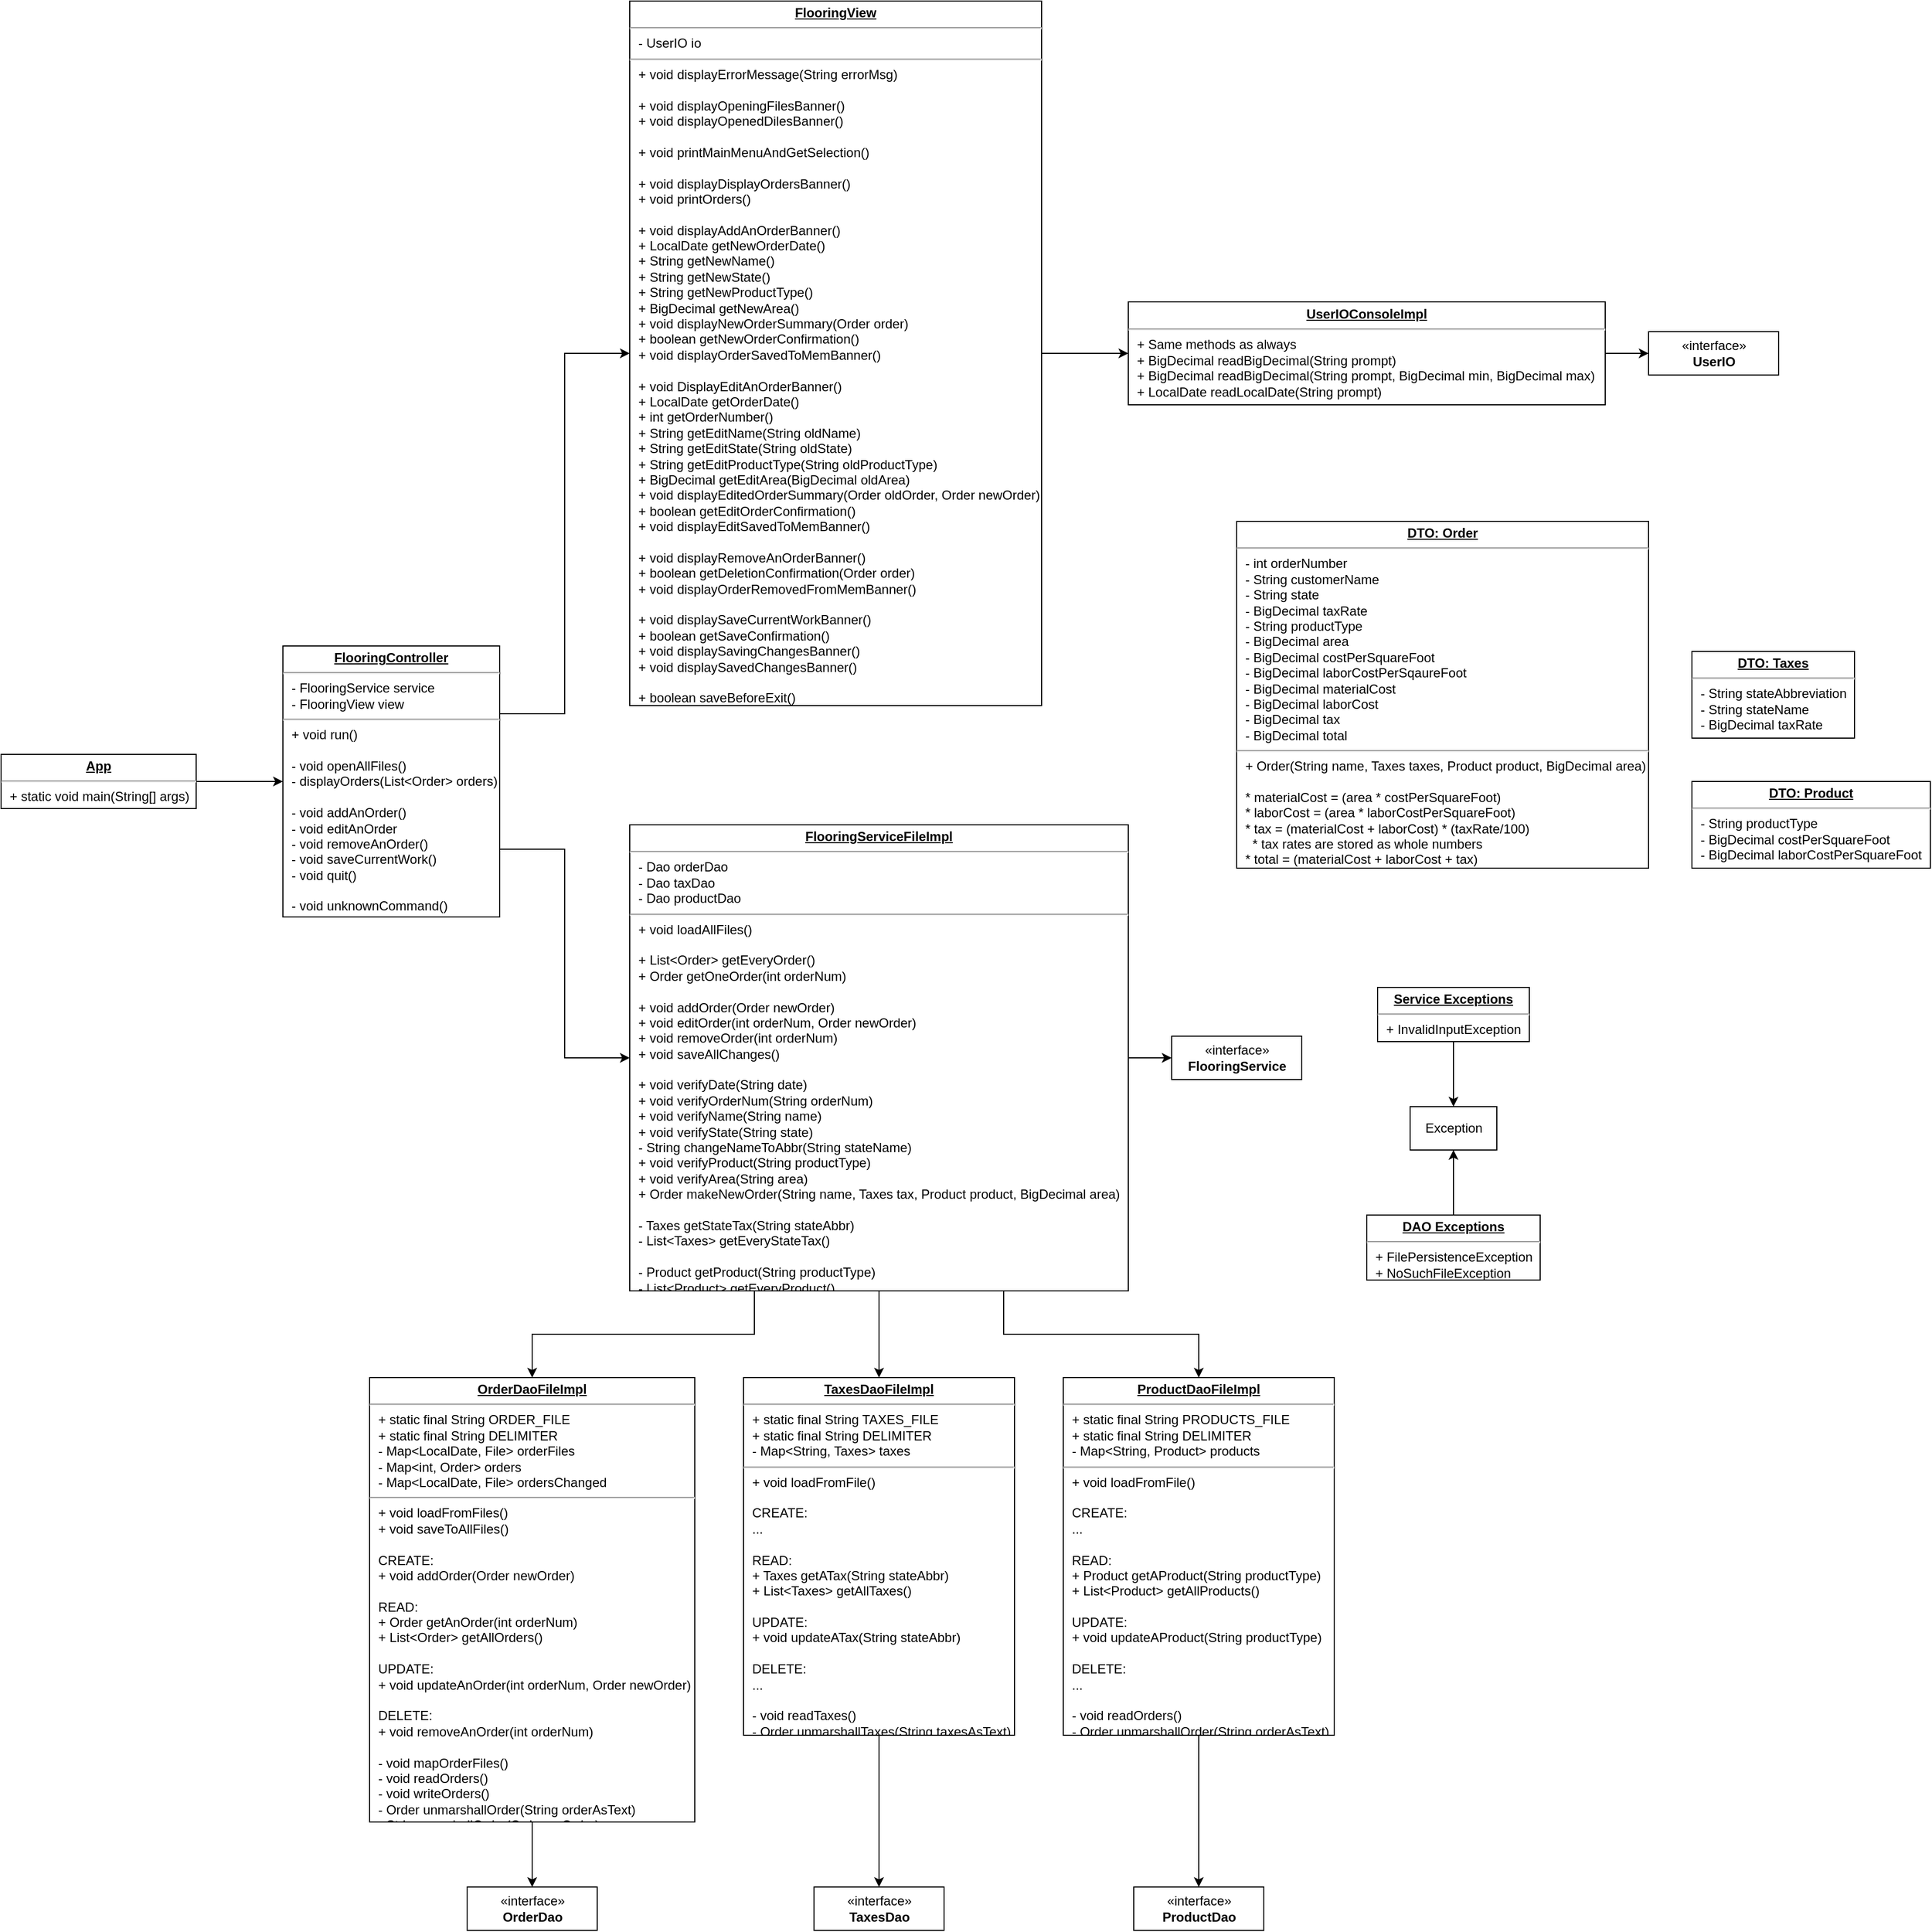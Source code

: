 <mxfile pages="1" version="11.2.5" type="device"><diagram id="81mbR1Cytb0CeKtwvWHc" name="Page-1"><mxGraphModel dx="2038" dy="1707" grid="0" gridSize="10" guides="1" tooltips="1" connect="1" arrows="1" fold="1" page="0" pageScale="1" pageWidth="850" pageHeight="1100" background="none" math="0" shadow="0"><root><mxCell id="0"/><mxCell id="1" parent="0"/><mxCell id="RoLmySdhtPnPn6tCSMte-8" style="edgeStyle=orthogonalEdgeStyle;rounded=0;orthogonalLoop=1;jettySize=auto;html=1;exitX=1;exitY=0.25;exitDx=0;exitDy=0;entryX=0;entryY=0.5;entryDx=0;entryDy=0;" parent="1" source="RoLmySdhtPnPn6tCSMte-1" target="RoLmySdhtPnPn6tCSMte-4" edge="1"><mxGeometry relative="1" as="geometry"><mxPoint x="280" y="120" as="sourcePoint"/></mxGeometry></mxCell><mxCell id="RoLmySdhtPnPn6tCSMte-9" style="edgeStyle=orthogonalEdgeStyle;rounded=0;orthogonalLoop=1;jettySize=auto;html=1;exitX=1;exitY=0.75;exitDx=0;exitDy=0;entryX=0;entryY=0.5;entryDx=0;entryDy=0;" parent="1" source="RoLmySdhtPnPn6tCSMte-1" target="RoLmySdhtPnPn6tCSMte-3" edge="1"><mxGeometry relative="1" as="geometry"/></mxCell><mxCell id="RoLmySdhtPnPn6tCSMte-1" value="&lt;p style=&quot;margin: 0px ; margin-top: 4px ; text-align: center ; text-decoration: underline&quot;&gt;&lt;b&gt;FlooringController&lt;/b&gt;&lt;/p&gt;&lt;hr&gt;&lt;p style=&quot;margin: 0px ; margin-left: 8px&quot;&gt;- FlooringService service&lt;/p&gt;&lt;p style=&quot;margin: 0px ; margin-left: 8px&quot;&gt;- FlooringView view&lt;/p&gt;&lt;hr&gt;&lt;p style=&quot;margin: 0px ; margin-left: 8px&quot;&gt;+ void run()&lt;/p&gt;&lt;p style=&quot;margin: 0px ; margin-left: 8px&quot;&gt;&lt;br&gt;&lt;/p&gt;&lt;p style=&quot;margin: 0px ; margin-left: 8px&quot;&gt;- void openAllFiles()&lt;/p&gt;&lt;p style=&quot;margin: 0px ; margin-left: 8px&quot;&gt;- displayOrders(List&amp;lt;Order&amp;gt; orders)&lt;/p&gt;&lt;p style=&quot;margin: 0px ; margin-left: 8px&quot;&gt;&lt;br&gt;&lt;/p&gt;&lt;p style=&quot;margin: 0px ; margin-left: 8px&quot;&gt;- void addAnOrder()&lt;/p&gt;&lt;p style=&quot;margin: 0px ; margin-left: 8px&quot;&gt;- void editAnOrder&lt;br&gt;&lt;/p&gt;&lt;p style=&quot;margin: 0px ; margin-left: 8px&quot;&gt;- void removeAnOrder()&lt;br&gt;&lt;/p&gt;&lt;p style=&quot;margin: 0px ; margin-left: 8px&quot;&gt;- void saveCurrentWork()&lt;br&gt;&lt;/p&gt;&lt;p style=&quot;margin: 0px ; margin-left: 8px&quot;&gt;- void quit()&lt;br&gt;&lt;/p&gt;&lt;p style=&quot;margin: 0px ; margin-left: 8px&quot;&gt;&lt;br&gt;&lt;/p&gt;&lt;p style=&quot;margin: 0px ; margin-left: 8px&quot;&gt;- void unknownCommand()&lt;/p&gt;" style="verticalAlign=top;align=left;overflow=fill;fontSize=12;fontFamily=Helvetica;html=1;" parent="1" vertex="1"><mxGeometry x="40" y="75" width="200" height="250" as="geometry"/></mxCell><mxCell id="RoLmySdhtPnPn6tCSMte-7" style="edgeStyle=orthogonalEdgeStyle;rounded=0;orthogonalLoop=1;jettySize=auto;html=1;exitX=1;exitY=0.5;exitDx=0;exitDy=0;entryX=0;entryY=0.5;entryDx=0;entryDy=0;" parent="1" source="RoLmySdhtPnPn6tCSMte-2" target="RoLmySdhtPnPn6tCSMte-1" edge="1"><mxGeometry relative="1" as="geometry"/></mxCell><mxCell id="RoLmySdhtPnPn6tCSMte-2" value="&lt;p style=&quot;margin: 0px ; margin-top: 4px ; text-align: center ; text-decoration: underline&quot;&gt;&lt;b&gt;App&lt;/b&gt;&lt;/p&gt;&lt;hr&gt;&lt;p style=&quot;margin: 0px ; margin-left: 8px&quot;&gt;+ static void main(String[] args)&lt;/p&gt;" style="verticalAlign=top;align=left;overflow=fill;fontSize=12;fontFamily=Helvetica;html=1;" parent="1" vertex="1"><mxGeometry x="-220" y="175" width="180" height="50" as="geometry"/></mxCell><mxCell id="RoLmySdhtPnPn6tCSMte-31" style="edgeStyle=orthogonalEdgeStyle;rounded=0;orthogonalLoop=1;jettySize=auto;html=1;exitX=0.5;exitY=1;exitDx=0;exitDy=0;entryX=0.5;entryY=0;entryDx=0;entryDy=0;" parent="1" source="RoLmySdhtPnPn6tCSMte-3" target="RoLmySdhtPnPn6tCSMte-18" edge="1"><mxGeometry relative="1" as="geometry"/></mxCell><mxCell id="RoLmySdhtPnPn6tCSMte-32" style="edgeStyle=orthogonalEdgeStyle;rounded=0;orthogonalLoop=1;jettySize=auto;html=1;exitX=0.75;exitY=1;exitDx=0;exitDy=0;" parent="1" source="RoLmySdhtPnPn6tCSMte-3" target="RoLmySdhtPnPn6tCSMte-19" edge="1"><mxGeometry relative="1" as="geometry"/></mxCell><mxCell id="RoLmySdhtPnPn6tCSMte-33" style="edgeStyle=orthogonalEdgeStyle;rounded=0;orthogonalLoop=1;jettySize=auto;html=1;exitX=0.25;exitY=1;exitDx=0;exitDy=0;entryX=0.5;entryY=0;entryDx=0;entryDy=0;" parent="1" source="RoLmySdhtPnPn6tCSMte-3" target="RoLmySdhtPnPn6tCSMte-12" edge="1"><mxGeometry relative="1" as="geometry"/></mxCell><mxCell id="RoLmySdhtPnPn6tCSMte-60" style="edgeStyle=orthogonalEdgeStyle;rounded=0;orthogonalLoop=1;jettySize=auto;html=1;exitX=1;exitY=0.5;exitDx=0;exitDy=0;entryX=0;entryY=0.5;entryDx=0;entryDy=0;" parent="1" source="RoLmySdhtPnPn6tCSMte-3" target="RoLmySdhtPnPn6tCSMte-13" edge="1"><mxGeometry relative="1" as="geometry"/></mxCell><mxCell id="RoLmySdhtPnPn6tCSMte-3" value="&lt;p style=&quot;margin: 0px ; margin-top: 4px ; text-align: center ; text-decoration: underline&quot;&gt;&lt;b&gt;FlooringServiceFileImpl&lt;/b&gt;&lt;/p&gt;&lt;hr&gt;&lt;p style=&quot;margin: 0px ; margin-left: 8px&quot;&gt;- Dao orderDao&lt;/p&gt;&lt;p style=&quot;margin: 0px ; margin-left: 8px&quot;&gt;- Dao taxDao&lt;/p&gt;&lt;p style=&quot;margin: 0px ; margin-left: 8px&quot;&gt;- Dao productDao&lt;/p&gt;&lt;hr&gt;&lt;p style=&quot;margin: 0px ; margin-left: 8px&quot;&gt;+ void loadAllFiles()&lt;/p&gt;&lt;p style=&quot;margin: 0px ; margin-left: 8px&quot;&gt;&lt;br&gt;&lt;/p&gt;&lt;p style=&quot;margin: 0px ; margin-left: 8px&quot;&gt;+ List&amp;lt;Order&amp;gt; getEveryOrder()&lt;br&gt;&lt;/p&gt;&lt;p style=&quot;margin: 0px ; margin-left: 8px&quot;&gt;+ Order getOneOrder(int orderNum)&lt;br&gt;&lt;/p&gt;&lt;p style=&quot;margin: 0px ; margin-left: 8px&quot;&gt;&lt;br&gt;&lt;/p&gt;&lt;p style=&quot;margin: 0px ; margin-left: 8px&quot;&gt;+ void addOrder(Order newOrder)&lt;/p&gt;&lt;p style=&quot;margin: 0px ; margin-left: 8px&quot;&gt;+ void editOrder(int orderNum, Order newOrder)&lt;/p&gt;&lt;p style=&quot;margin: 0px ; margin-left: 8px&quot;&gt;+ void removeOrder(int orderNum)&lt;br&gt;&lt;/p&gt;&lt;p style=&quot;margin: 0px ; margin-left: 8px&quot;&gt;+ void saveAllChanges()&lt;/p&gt;&lt;p style=&quot;margin: 0px ; margin-left: 8px&quot;&gt;&lt;br&gt;&lt;/p&gt;&lt;p style=&quot;margin: 0px 0px 0px 8px&quot;&gt;+ void verifyDate(String date)&lt;/p&gt;&lt;p style=&quot;margin: 0px 0px 0px 8px&quot;&gt;+ void verifyOrderNum(String orderNum)&lt;br&gt;&lt;/p&gt;&lt;p style=&quot;margin: 0px 0px 0px 8px&quot;&gt;+ void verifyName(String name)&lt;/p&gt;&lt;p style=&quot;margin: 0px 0px 0px 8px&quot;&gt;+ void verifyState(String state)&lt;/p&gt;&lt;p style=&quot;margin: 0px 0px 0px 8px&quot;&gt;- String changeNameToAbbr(String stateName)&lt;br&gt;&lt;/p&gt;&lt;p style=&quot;margin: 0px 0px 0px 8px&quot;&gt;+ void verifyProduct(String productType)&lt;/p&gt;&lt;p style=&quot;margin: 0px 0px 0px 8px&quot;&gt;+ void verifyArea(String area)&lt;/p&gt;&lt;p style=&quot;margin: 0px 0px 0px 8px&quot;&gt;+ Order makeNewOrder(String name, Taxes tax, Product product, BigDecimal area)&lt;/p&gt;&lt;p style=&quot;margin: 0px ; margin-left: 8px&quot;&gt;&lt;br&gt;&lt;/p&gt;&lt;p style=&quot;margin: 0px ; margin-left: 8px&quot;&gt;- Taxes getStateTax(String stateAbbr)&lt;/p&gt;&lt;p style=&quot;margin: 0px ; margin-left: 8px&quot;&gt;- List&amp;lt;Taxes&amp;gt; getEveryStateTax()&lt;/p&gt;&lt;p style=&quot;margin: 0px ; margin-left: 8px&quot;&gt;&lt;br&gt;&lt;/p&gt;&lt;p style=&quot;margin: 0px ; margin-left: 8px&quot;&gt;- Product getProduct(String productType)&lt;/p&gt;&lt;p style=&quot;margin: 0px ; margin-left: 8px&quot;&gt;- List&amp;lt;Product&amp;gt; getEveryProduct()&lt;/p&gt;" style="verticalAlign=top;align=left;overflow=fill;fontSize=12;fontFamily=Helvetica;html=1;" parent="1" vertex="1"><mxGeometry x="360" y="240" width="460" height="430" as="geometry"/></mxCell><mxCell id="RoLmySdhtPnPn6tCSMte-11" style="edgeStyle=orthogonalEdgeStyle;rounded=0;orthogonalLoop=1;jettySize=auto;html=1;exitX=1;exitY=0.5;exitDx=0;exitDy=0;entryX=0;entryY=0.5;entryDx=0;entryDy=0;" parent="1" source="RoLmySdhtPnPn6tCSMte-4" target="RoLmySdhtPnPn6tCSMte-5" edge="1"><mxGeometry relative="1" as="geometry"/></mxCell><mxCell id="RoLmySdhtPnPn6tCSMte-4" value="&lt;p style=&quot;margin: 0px ; margin-top: 4px ; text-align: center ; text-decoration: underline&quot;&gt;&lt;b&gt;FlooringView&lt;/b&gt;&lt;/p&gt;&lt;hr&gt;&lt;p style=&quot;margin: 0px ; margin-left: 8px&quot;&gt;- UserIO io&lt;/p&gt;&lt;hr&gt;&lt;p style=&quot;margin: 0px ; margin-left: 8px&quot;&gt;+ void displayErrorMessage(String errorMsg)&lt;br&gt;&lt;/p&gt;&lt;p style=&quot;margin: 0px ; margin-left: 8px&quot;&gt;&lt;br&gt;&lt;/p&gt;&lt;p style=&quot;margin: 0px ; margin-left: 8px&quot;&gt;+ void displayOpeningFilesBanner()&lt;/p&gt;&lt;p style=&quot;margin: 0px ; margin-left: 8px&quot;&gt;+ void displayOpenedDilesBanner()&lt;/p&gt;&lt;p style=&quot;margin: 0px ; margin-left: 8px&quot;&gt;&lt;br&gt;&lt;/p&gt;&lt;p style=&quot;margin: 0px ; margin-left: 8px&quot;&gt;+ void printMainMenuAndGetSelection()&lt;/p&gt;&lt;p style=&quot;margin: 0px ; margin-left: 8px&quot;&gt;&lt;br&gt;&lt;/p&gt;&lt;p style=&quot;margin: 0px ; margin-left: 8px&quot;&gt;+ void displayDisplayOrdersBanner()&lt;/p&gt;&lt;p style=&quot;margin: 0px ; margin-left: 8px&quot;&gt;+ void printOrders()&lt;/p&gt;&lt;p style=&quot;margin: 0px ; margin-left: 8px&quot;&gt;&lt;br&gt;&lt;/p&gt;&lt;p style=&quot;margin: 0px ; margin-left: 8px&quot;&gt;+ void displayAddAnOrderBanner()&lt;/p&gt;&lt;p style=&quot;margin: 0px ; margin-left: 8px&quot;&gt;+ LocalDate getNewOrderDate()&lt;/p&gt;&lt;p style=&quot;margin: 0px ; margin-left: 8px&quot;&gt;+ String getNewName()&lt;/p&gt;&lt;p style=&quot;margin: 0px ; margin-left: 8px&quot;&gt;+ String getNewState()&lt;/p&gt;&lt;p style=&quot;margin: 0px ; margin-left: 8px&quot;&gt;+ String getNewProductType()&lt;/p&gt;&lt;p style=&quot;margin: 0px ; margin-left: 8px&quot;&gt;+ BigDecimal getNewArea()&lt;/p&gt;&lt;p style=&quot;margin: 0px ; margin-left: 8px&quot;&gt;+ void displayNewOrderSummary(Order order)&lt;/p&gt;&lt;p style=&quot;margin: 0px ; margin-left: 8px&quot;&gt;+ boolean getNewOrderConfirmation()&lt;/p&gt;&lt;p style=&quot;margin: 0px ; margin-left: 8px&quot;&gt;+ void displayOrderSavedToMemBanner()&lt;/p&gt;&lt;p style=&quot;margin: 0px ; margin-left: 8px&quot;&gt;&lt;br&gt;&lt;/p&gt;&lt;p style=&quot;margin: 0px ; margin-left: 8px&quot;&gt;+ void DisplayEditAnOrderBanner()&lt;/p&gt;&lt;p style=&quot;margin: 0px ; margin-left: 8px&quot;&gt;+ LocalDate getOrderDate()&lt;/p&gt;&lt;p style=&quot;margin: 0px ; margin-left: 8px&quot;&gt;+ int getOrderNumber()&lt;/p&gt;&lt;p style=&quot;margin: 0px ; margin-left: 8px&quot;&gt;+ String getEditName(String oldName)&lt;/p&gt;&lt;p style=&quot;margin: 0px ; margin-left: 8px&quot;&gt;+ String getEditState(String oldState)&lt;/p&gt;&lt;p style=&quot;margin: 0px ; margin-left: 8px&quot;&gt;+ String getEditProductType(String oldProductType)&lt;/p&gt;&lt;p style=&quot;margin: 0px ; margin-left: 8px&quot;&gt;+ BigDecimal getEditArea(BigDecimal oldArea)&lt;/p&gt;&lt;p style=&quot;margin: 0px ; margin-left: 8px&quot;&gt;+ void displayEditedOrderSummary(Order oldOrder, Order newOrder)&lt;/p&gt;&lt;p style=&quot;margin: 0px ; margin-left: 8px&quot;&gt;+ boolean getEditOrderConfirmation()&lt;/p&gt;&lt;p style=&quot;margin: 0px ; margin-left: 8px&quot;&gt;+ void displayEditSavedToMemBanner()&lt;/p&gt;&lt;p style=&quot;margin: 0px ; margin-left: 8px&quot;&gt;&lt;br&gt;&lt;/p&gt;&lt;p style=&quot;margin: 0px ; margin-left: 8px&quot;&gt;+ void displayRemoveAnOrderBanner()&lt;/p&gt;&lt;p style=&quot;margin: 0px ; margin-left: 8px&quot;&gt;+ boolean getDeletionConfirmation(Order order)&lt;/p&gt;&lt;p style=&quot;margin: 0px ; margin-left: 8px&quot;&gt;+ void displayOrderRemovedFromMemBanner()&lt;/p&gt;&lt;p style=&quot;margin: 0px ; margin-left: 8px&quot;&gt;&lt;br&gt;&lt;/p&gt;&lt;p style=&quot;margin: 0px 0px 0px 8px&quot;&gt;+ void displaySaveCurrentWorkBanner()&lt;/p&gt;&lt;p style=&quot;margin: 0px 0px 0px 8px&quot;&gt;+ boolean getSaveConfirmation()&lt;/p&gt;&lt;p style=&quot;margin: 0px 0px 0px 8px&quot;&gt;+ void displaySavingChangesBanner()&lt;/p&gt;&lt;p style=&quot;margin: 0px 0px 0px 8px&quot;&gt;+ void displaySavedChangesBanner()&lt;/p&gt;&lt;p style=&quot;margin: 0px 0px 0px 8px&quot;&gt;&lt;br&gt;&lt;/p&gt;&lt;p style=&quot;margin: 0px 0px 0px 8px&quot;&gt;+ boolean saveBeforeExit()&lt;/p&gt;&lt;p style=&quot;margin: 0px 0px 0px 8px&quot;&gt;+ void displayExitMessage()&lt;/p&gt;" style="verticalAlign=top;align=left;overflow=fill;fontSize=12;fontFamily=Helvetica;html=1;" parent="1" vertex="1"><mxGeometry x="360" y="-520" width="380" height="650" as="geometry"/></mxCell><mxCell id="RoLmySdhtPnPn6tCSMte-52" style="edgeStyle=orthogonalEdgeStyle;rounded=0;orthogonalLoop=1;jettySize=auto;html=1;exitX=1;exitY=0.5;exitDx=0;exitDy=0;entryX=0;entryY=0.5;entryDx=0;entryDy=0;" parent="1" source="RoLmySdhtPnPn6tCSMte-5" target="RoLmySdhtPnPn6tCSMte-6" edge="1"><mxGeometry relative="1" as="geometry"/></mxCell><mxCell id="RoLmySdhtPnPn6tCSMte-5" value="&lt;p style=&quot;margin: 0px ; margin-top: 4px ; text-align: center ; text-decoration: underline&quot;&gt;&lt;b&gt;UserIOConsoleImpl&lt;/b&gt;&lt;/p&gt;&lt;hr&gt;&lt;p style=&quot;margin: 0px ; margin-left: 8px&quot;&gt;+ Same methods as always&lt;/p&gt;&lt;p style=&quot;margin: 0px ; margin-left: 8px&quot;&gt;+ BigDecimal readBigDecimal(String prompt)&lt;/p&gt;&lt;p style=&quot;margin: 0px ; margin-left: 8px&quot;&gt;+ BigDecimal readBigDecimal(String prompt, BigDecimal min, BigDecimal max)&lt;/p&gt;&lt;p style=&quot;margin: 0px ; margin-left: 8px&quot;&gt;+ LocalDate readLocalDate(String prompt)&lt;/p&gt;" style="verticalAlign=top;align=left;overflow=fill;fontSize=12;fontFamily=Helvetica;html=1;" parent="1" vertex="1"><mxGeometry x="820" y="-242.5" width="440" height="95" as="geometry"/></mxCell><mxCell id="RoLmySdhtPnPn6tCSMte-6" value="«interface»&lt;br&gt;&lt;b&gt;UserIO&lt;/b&gt;" style="html=1;" parent="1" vertex="1"><mxGeometry x="1300" y="-215" width="120" height="40" as="geometry"/></mxCell><mxCell id="RoLmySdhtPnPn6tCSMte-54" style="edgeStyle=orthogonalEdgeStyle;rounded=0;orthogonalLoop=1;jettySize=auto;html=1;exitX=0.5;exitY=1;exitDx=0;exitDy=0;entryX=0.5;entryY=0;entryDx=0;entryDy=0;" parent="1" source="RoLmySdhtPnPn6tCSMte-12" target="RoLmySdhtPnPn6tCSMte-26" edge="1"><mxGeometry relative="1" as="geometry"/></mxCell><mxCell id="RoLmySdhtPnPn6tCSMte-12" value="&lt;p style=&quot;margin: 0px ; margin-top: 4px ; text-align: center ; text-decoration: underline&quot;&gt;&lt;b&gt;OrderDaoFileImpl&lt;/b&gt;&lt;/p&gt;&lt;hr&gt;&lt;p style=&quot;margin: 0px ; margin-left: 8px&quot;&gt;&lt;span&gt;+ static final String ORDER_FILE&lt;/span&gt;&lt;/p&gt;&lt;p style=&quot;margin: 0px ; margin-left: 8px&quot;&gt;&lt;span&gt;+ static final String DELIMITER&lt;/span&gt;&lt;br&gt;&lt;/p&gt;&lt;p style=&quot;margin: 0px ; margin-left: 8px&quot;&gt;- Map&amp;lt;LocalDate, File&amp;gt; orderFiles&lt;br&gt;&lt;/p&gt;&lt;p style=&quot;margin: 0px ; margin-left: 8px&quot;&gt;- Map&amp;lt;int, Order&amp;gt; orders&lt;/p&gt;&lt;p style=&quot;margin: 0px ; margin-left: 8px&quot;&gt;- Map&amp;lt;LocalDate, File&amp;gt; ordersChanged&lt;/p&gt;&lt;hr&gt;&lt;p style=&quot;margin: 0px 0px 0px 8px&quot;&gt;+ void loadFromFiles()&lt;/p&gt;&lt;p style=&quot;margin: 0px 0px 0px 8px&quot;&gt;+ void saveToAllFiles()&lt;/p&gt;&lt;p style=&quot;margin: 0px 0px 0px 8px&quot;&gt;&lt;br&gt;&lt;/p&gt;&lt;p style=&quot;margin: 0px 0px 0px 8px&quot;&gt;CREATE:&lt;br&gt;&lt;/p&gt;&lt;p style=&quot;margin: 0px 0px 0px 8px&quot;&gt;+ void addOrder(Order newOrder)&lt;/p&gt;&lt;p style=&quot;margin: 0px 0px 0px 8px&quot;&gt;&lt;br&gt;&lt;/p&gt;&lt;p style=&quot;margin: 0px 0px 0px 8px&quot;&gt;READ:&lt;/p&gt;&lt;p style=&quot;margin: 0px 0px 0px 8px&quot;&gt;+ Order getAnOrder(int orderNum)&lt;/p&gt;&lt;p style=&quot;margin: 0px 0px 0px 8px&quot;&gt;+ List&amp;lt;Order&amp;gt; getAllOrders()&lt;/p&gt;&lt;p style=&quot;margin: 0px 0px 0px 8px&quot;&gt;&lt;br&gt;&lt;/p&gt;&lt;p style=&quot;margin: 0px 0px 0px 8px&quot;&gt;UPDATE:&lt;/p&gt;&lt;p style=&quot;margin: 0px 0px 0px 8px&quot;&gt;+ void updateAnOrder(int orderNum, Order newOrder)&lt;/p&gt;&lt;p style=&quot;margin: 0px 0px 0px 8px&quot;&gt;&lt;br&gt;&lt;/p&gt;&lt;p style=&quot;margin: 0px 0px 0px 8px&quot;&gt;DELETE:&lt;/p&gt;&lt;p style=&quot;margin: 0px 0px 0px 8px&quot;&gt;+ void removeAnOrder(int orderNum)&lt;/p&gt;&lt;p style=&quot;margin: 0px 0px 0px 8px&quot;&gt;&lt;br&gt;&lt;/p&gt;&lt;p style=&quot;margin: 0px 0px 0px 8px&quot;&gt;- void mapOrderFiles()&lt;/p&gt;&lt;p style=&quot;margin: 0px 0px 0px 8px&quot;&gt;- void readOrders()&lt;/p&gt;&lt;p style=&quot;margin: 0px 0px 0px 8px&quot;&gt;- void writeOrders()&lt;/p&gt;&lt;p style=&quot;margin: 0px 0px 0px 8px&quot;&gt;- Order unmarshallOrder(String orderAsText)&lt;/p&gt;&lt;p style=&quot;margin: 0px 0px 0px 8px&quot;&gt;- String marshallOrder(Order anOrder)&lt;/p&gt;" style="verticalAlign=top;align=left;overflow=fill;fontSize=12;fontFamily=Helvetica;html=1;" parent="1" vertex="1"><mxGeometry x="120" y="750" width="300" height="410" as="geometry"/></mxCell><mxCell id="RoLmySdhtPnPn6tCSMte-13" value="«interface»&lt;br&gt;&lt;b&gt;FlooringService&lt;/b&gt;" style="html=1;" parent="1" vertex="1"><mxGeometry x="860" y="435" width="120" height="40" as="geometry"/></mxCell><mxCell id="RoLmySdhtPnPn6tCSMte-15" value="&lt;p style=&quot;margin: 0px ; margin-top: 4px ; text-align: center ; text-decoration: underline&quot;&gt;&lt;b&gt;DTO: Order&lt;/b&gt;&lt;/p&gt;&lt;hr&gt;&lt;p style=&quot;margin: 0px ; margin-left: 8px&quot;&gt;- int orderNumber&lt;/p&gt;&lt;p style=&quot;margin: 0px ; margin-left: 8px&quot;&gt;- String customerName&lt;/p&gt;&lt;p style=&quot;margin: 0px ; margin-left: 8px&quot;&gt;- String state&lt;/p&gt;&lt;p style=&quot;margin: 0px ; margin-left: 8px&quot;&gt;- BigDecimal taxRate&lt;/p&gt;&lt;p style=&quot;margin: 0px ; margin-left: 8px&quot;&gt;- String productType&lt;/p&gt;&lt;p style=&quot;margin: 0px ; margin-left: 8px&quot;&gt;- BigDecimal area&lt;/p&gt;&lt;p style=&quot;margin: 0px ; margin-left: 8px&quot;&gt;- BigDecimal costPerSquareFoot&lt;/p&gt;&lt;p style=&quot;margin: 0px ; margin-left: 8px&quot;&gt;- BigDecimal laborCostPerSqaureFoot&lt;/p&gt;&lt;p style=&quot;margin: 0px ; margin-left: 8px&quot;&gt;- BigDecimal materialCost&lt;/p&gt;&lt;p style=&quot;margin: 0px ; margin-left: 8px&quot;&gt;- BigDecimal laborCost&lt;/p&gt;&lt;p style=&quot;margin: 0px ; margin-left: 8px&quot;&gt;- BigDecimal tax&lt;/p&gt;&lt;p style=&quot;margin: 0px ; margin-left: 8px&quot;&gt;- BigDecimal total&lt;/p&gt;&lt;hr&gt;&lt;p style=&quot;margin: 0px ; margin-left: 8px&quot;&gt;+ Order(String name, Taxes taxes, Product product, BigDecimal area)&lt;/p&gt;&lt;p style=&quot;margin: 0px ; margin-left: 8px&quot;&gt;&lt;br&gt;&lt;/p&gt;&lt;p style=&quot;margin: 0px ; margin-left: 8px&quot;&gt;* materialCost = (area * costPerSquareFoot)&lt;/p&gt;&lt;p style=&quot;margin: 0px ; margin-left: 8px&quot;&gt;* laborCost = (area * laborCostPerSquareFoot)&lt;/p&gt;&lt;p style=&quot;margin: 0px ; margin-left: 8px&quot;&gt;* tax = (materialCost + laborCost) * (taxRate/100)&lt;/p&gt;&lt;p style=&quot;margin: 0px ; margin-left: 8px&quot;&gt;&amp;nbsp; * tax rates are stored as whole numbers&lt;/p&gt;&lt;p style=&quot;margin: 0px ; margin-left: 8px&quot;&gt;* total = (materialCost + laborCost + tax)&lt;/p&gt;" style="verticalAlign=top;align=left;overflow=fill;fontSize=12;fontFamily=Helvetica;html=1;" parent="1" vertex="1"><mxGeometry x="920" y="-40" width="380" height="320" as="geometry"/></mxCell><mxCell id="RoLmySdhtPnPn6tCSMte-16" value="&lt;p style=&quot;margin: 0px ; margin-top: 4px ; text-align: center ; text-decoration: underline&quot;&gt;&lt;b&gt;DTO: Taxes&lt;/b&gt;&lt;/p&gt;&lt;hr&gt;&lt;p style=&quot;margin: 0px ; margin-left: 8px&quot;&gt;- String stateAbbreviation&lt;/p&gt;&lt;p style=&quot;margin: 0px ; margin-left: 8px&quot;&gt;- String stateName&lt;/p&gt;&lt;p style=&quot;margin: 0px ; margin-left: 8px&quot;&gt;- BigDecimal taxRate&lt;/p&gt;" style="verticalAlign=top;align=left;overflow=fill;fontSize=12;fontFamily=Helvetica;html=1;" parent="1" vertex="1"><mxGeometry x="1340" y="80" width="150" height="80" as="geometry"/></mxCell><mxCell id="RoLmySdhtPnPn6tCSMte-17" value="&lt;p style=&quot;margin: 0px ; margin-top: 4px ; text-align: center ; text-decoration: underline&quot;&gt;&lt;b&gt;DTO: Product&lt;/b&gt;&lt;/p&gt;&lt;hr&gt;&lt;p style=&quot;margin: 0px ; margin-left: 8px&quot;&gt;- String productType&lt;/p&gt;&lt;p style=&quot;margin: 0px ; margin-left: 8px&quot;&gt;- BigDecimal costPerSquareFoot&lt;/p&gt;&lt;p style=&quot;margin: 0px ; margin-left: 8px&quot;&gt;- BigDecimal laborCostPerSquareFoot&lt;/p&gt;" style="verticalAlign=top;align=left;overflow=fill;fontSize=12;fontFamily=Helvetica;html=1;" parent="1" vertex="1"><mxGeometry x="1340" y="200" width="220" height="80" as="geometry"/></mxCell><mxCell id="RoLmySdhtPnPn6tCSMte-57" style="edgeStyle=orthogonalEdgeStyle;rounded=0;orthogonalLoop=1;jettySize=auto;html=1;exitX=0.5;exitY=1;exitDx=0;exitDy=0;entryX=0.5;entryY=0;entryDx=0;entryDy=0;" parent="1" source="RoLmySdhtPnPn6tCSMte-18" target="RoLmySdhtPnPn6tCSMte-56" edge="1"><mxGeometry relative="1" as="geometry"/></mxCell><mxCell id="RoLmySdhtPnPn6tCSMte-18" value="&lt;p style=&quot;margin: 0px ; margin-top: 4px ; text-align: center ; text-decoration: underline&quot;&gt;&lt;b&gt;TaxesDaoFileImpl&lt;/b&gt;&lt;/p&gt;&lt;hr&gt;&lt;p style=&quot;margin: 0px ; margin-left: 8px&quot;&gt;+ static final String TAXES_FILE&lt;/p&gt;&lt;p style=&quot;margin: 0px ; margin-left: 8px&quot;&gt;+ static final String DELIMITER&lt;/p&gt;&lt;p style=&quot;margin: 0px ; margin-left: 8px&quot;&gt;- Map&amp;lt;String, Taxes&amp;gt; taxes&lt;/p&gt;&lt;hr&gt;&lt;p style=&quot;margin: 0px 0px 0px 8px&quot;&gt;+ void loadFromFile()&lt;/p&gt;&lt;p style=&quot;margin: 0px 0px 0px 8px&quot;&gt;&lt;br&gt;&lt;/p&gt;&lt;p style=&quot;margin: 0px 0px 0px 8px&quot;&gt;CREATE:&lt;br&gt;&lt;/p&gt;&lt;p style=&quot;margin: 0px 0px 0px 8px&quot;&gt;...&lt;/p&gt;&lt;p style=&quot;margin: 0px 0px 0px 8px&quot;&gt;&lt;br&gt;&lt;/p&gt;&lt;p style=&quot;margin: 0px 0px 0px 8px&quot;&gt;READ:&lt;/p&gt;&lt;p style=&quot;margin: 0px 0px 0px 8px&quot;&gt;+ Taxes getATax(String stateAbbr)&lt;/p&gt;&lt;p style=&quot;margin: 0px 0px 0px 8px&quot;&gt;+ List&amp;lt;Taxes&amp;gt; getAllTaxes()&lt;/p&gt;&lt;p style=&quot;margin: 0px 0px 0px 8px&quot;&gt;&lt;br&gt;&lt;/p&gt;&lt;p style=&quot;margin: 0px 0px 0px 8px&quot;&gt;UPDATE:&lt;/p&gt;&lt;p style=&quot;margin: 0px 0px 0px 8px&quot;&gt;+ void updateATax(String stateAbbr)&lt;/p&gt;&lt;p style=&quot;margin: 0px 0px 0px 8px&quot;&gt;&lt;br&gt;&lt;/p&gt;&lt;p style=&quot;margin: 0px 0px 0px 8px&quot;&gt;DELETE:&lt;/p&gt;&lt;p style=&quot;margin: 0px 0px 0px 8px&quot;&gt;...&lt;/p&gt;&lt;p style=&quot;margin: 0px 0px 0px 8px&quot;&gt;&lt;br&gt;&lt;/p&gt;&lt;p style=&quot;margin: 0px 0px 0px 8px&quot;&gt;- void readTaxes()&lt;/p&gt;&lt;p style=&quot;margin: 0px 0px 0px 8px&quot;&gt;- Order unmarshallTaxes(String taxesAsText)&lt;/p&gt;" style="verticalAlign=top;align=left;overflow=fill;fontSize=12;fontFamily=Helvetica;html=1;" parent="1" vertex="1"><mxGeometry x="465" y="750" width="250" height="330" as="geometry"/></mxCell><mxCell id="RoLmySdhtPnPn6tCSMte-58" style="edgeStyle=orthogonalEdgeStyle;rounded=0;orthogonalLoop=1;jettySize=auto;html=1;exitX=0.5;exitY=1;exitDx=0;exitDy=0;entryX=0.5;entryY=0;entryDx=0;entryDy=0;" parent="1" source="RoLmySdhtPnPn6tCSMte-19" target="RoLmySdhtPnPn6tCSMte-55" edge="1"><mxGeometry relative="1" as="geometry"/></mxCell><mxCell id="RoLmySdhtPnPn6tCSMte-19" value="&lt;p style=&quot;margin: 0px ; margin-top: 4px ; text-align: center ; text-decoration: underline&quot;&gt;&lt;b&gt;ProductDaoFileImpl&lt;/b&gt;&lt;/p&gt;&lt;hr&gt;&lt;p style=&quot;margin: 0px ; margin-left: 8px&quot;&gt;+ static final String PRODUCTS_FILE&lt;/p&gt;&lt;p style=&quot;margin: 0px ; margin-left: 8px&quot;&gt;+ static final String DELIMITER&lt;/p&gt;&lt;p style=&quot;margin: 0px ; margin-left: 8px&quot;&gt;- Map&amp;lt;String, Product&amp;gt; products&lt;/p&gt;&lt;hr&gt;&lt;p style=&quot;margin: 0px 0px 0px 8px&quot;&gt;+ void loadFromFile()&lt;/p&gt;&lt;p style=&quot;margin: 0px 0px 0px 8px&quot;&gt;&lt;br&gt;&lt;/p&gt;&lt;p style=&quot;margin: 0px 0px 0px 8px&quot;&gt;CREATE:&lt;br&gt;&lt;/p&gt;&lt;p style=&quot;margin: 0px 0px 0px 8px&quot;&gt;...&lt;/p&gt;&lt;p style=&quot;margin: 0px 0px 0px 8px&quot;&gt;&lt;br&gt;&lt;/p&gt;&lt;p style=&quot;margin: 0px 0px 0px 8px&quot;&gt;READ:&lt;/p&gt;&lt;p style=&quot;margin: 0px 0px 0px 8px&quot;&gt;+ Product getAProduct(String productType)&lt;/p&gt;&lt;p style=&quot;margin: 0px 0px 0px 8px&quot;&gt;+ List&amp;lt;Product&amp;gt; getAllProducts()&lt;/p&gt;&lt;p style=&quot;margin: 0px 0px 0px 8px&quot;&gt;&lt;br&gt;&lt;/p&gt;&lt;p style=&quot;margin: 0px 0px 0px 8px&quot;&gt;UPDATE:&lt;/p&gt;&lt;p style=&quot;margin: 0px 0px 0px 8px&quot;&gt;+ void updateAProduct(String productType)&lt;/p&gt;&lt;p style=&quot;margin: 0px 0px 0px 8px&quot;&gt;&lt;br&gt;&lt;/p&gt;&lt;p style=&quot;margin: 0px 0px 0px 8px&quot;&gt;DELETE:&lt;/p&gt;&lt;p style=&quot;margin: 0px 0px 0px 8px&quot;&gt;...&lt;/p&gt;&lt;p style=&quot;margin: 0px 0px 0px 8px&quot;&gt;&lt;br&gt;&lt;/p&gt;&lt;p style=&quot;margin: 0px 0px 0px 8px&quot;&gt;- void readOrders()&lt;/p&gt;&lt;p style=&quot;margin: 0px 0px 0px 8px&quot;&gt;&lt;span&gt;- Order unmarshallOrder(String orderAsText)&lt;/span&gt;&lt;br&gt;&lt;/p&gt;" style="verticalAlign=top;align=left;overflow=fill;fontSize=12;fontFamily=Helvetica;html=1;" parent="1" vertex="1"><mxGeometry x="760" y="750" width="250" height="330" as="geometry"/></mxCell><mxCell id="RoLmySdhtPnPn6tCSMte-26" value="«interface»&lt;br&gt;&lt;b&gt;OrderDao&lt;/b&gt;" style="html=1;" parent="1" vertex="1"><mxGeometry x="210" y="1220" width="120" height="40" as="geometry"/></mxCell><mxCell id="RoLmySdhtPnPn6tCSMte-55" value="«interface»&lt;br&gt;&lt;b&gt;ProductDao&lt;/b&gt;" style="html=1;" parent="1" vertex="1"><mxGeometry x="825" y="1220" width="120" height="40" as="geometry"/></mxCell><mxCell id="RoLmySdhtPnPn6tCSMte-56" value="«interface»&lt;br&gt;&lt;b&gt;TaxesDao&lt;/b&gt;" style="html=1;" parent="1" vertex="1"><mxGeometry x="530" y="1220" width="120" height="40" as="geometry"/></mxCell><mxCell id="RoLmySdhtPnPn6tCSMte-61" value="Exception" style="html=1;" parent="1" vertex="1"><mxGeometry x="1080" y="500" width="80" height="40" as="geometry"/></mxCell><mxCell id="RoLmySdhtPnPn6tCSMte-64" style="edgeStyle=orthogonalEdgeStyle;rounded=0;orthogonalLoop=1;jettySize=auto;html=1;exitX=0.5;exitY=1;exitDx=0;exitDy=0;entryX=0.5;entryY=0;entryDx=0;entryDy=0;" parent="1" source="RoLmySdhtPnPn6tCSMte-62" target="RoLmySdhtPnPn6tCSMte-61" edge="1"><mxGeometry relative="1" as="geometry"/></mxCell><mxCell id="RoLmySdhtPnPn6tCSMte-62" value="&lt;p style=&quot;margin: 0px ; margin-top: 4px ; text-align: center ; text-decoration: underline&quot;&gt;&lt;b&gt;Service Exceptions&lt;/b&gt;&lt;/p&gt;&lt;hr&gt;&lt;p style=&quot;margin: 0px ; margin-left: 8px&quot;&gt;+ InvalidInputException&lt;/p&gt;" style="verticalAlign=top;align=left;overflow=fill;fontSize=12;fontFamily=Helvetica;html=1;" parent="1" vertex="1"><mxGeometry x="1050" y="390" width="140" height="50" as="geometry"/></mxCell><mxCell id="RoLmySdhtPnPn6tCSMte-65" style="edgeStyle=orthogonalEdgeStyle;rounded=0;orthogonalLoop=1;jettySize=auto;html=1;entryX=0.5;entryY=1;entryDx=0;entryDy=0;" parent="1" source="RoLmySdhtPnPn6tCSMte-63" target="RoLmySdhtPnPn6tCSMte-61" edge="1"><mxGeometry relative="1" as="geometry"/></mxCell><mxCell id="RoLmySdhtPnPn6tCSMte-63" value="&lt;p style=&quot;margin: 0px ; margin-top: 4px ; text-align: center ; text-decoration: underline&quot;&gt;&lt;b&gt;DAO Exceptions&lt;/b&gt;&lt;/p&gt;&lt;hr&gt;&lt;p style=&quot;margin: 0px ; margin-left: 8px&quot;&gt;+ FilePersistenceException&lt;/p&gt;&lt;p style=&quot;margin: 0px ; margin-left: 8px&quot;&gt;+ NoSuchFileException&lt;/p&gt;" style="verticalAlign=top;align=left;overflow=fill;fontSize=12;fontFamily=Helvetica;html=1;" parent="1" vertex="1"><mxGeometry x="1040" y="600" width="160" height="60" as="geometry"/></mxCell></root></mxGraphModel></diagram></mxfile>